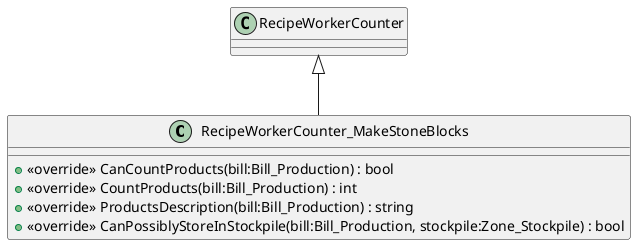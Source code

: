 @startuml
class RecipeWorkerCounter_MakeStoneBlocks {
    + <<override>> CanCountProducts(bill:Bill_Production) : bool
    + <<override>> CountProducts(bill:Bill_Production) : int
    + <<override>> ProductsDescription(bill:Bill_Production) : string
    + <<override>> CanPossiblyStoreInStockpile(bill:Bill_Production, stockpile:Zone_Stockpile) : bool
}
RecipeWorkerCounter <|-- RecipeWorkerCounter_MakeStoneBlocks
@enduml
